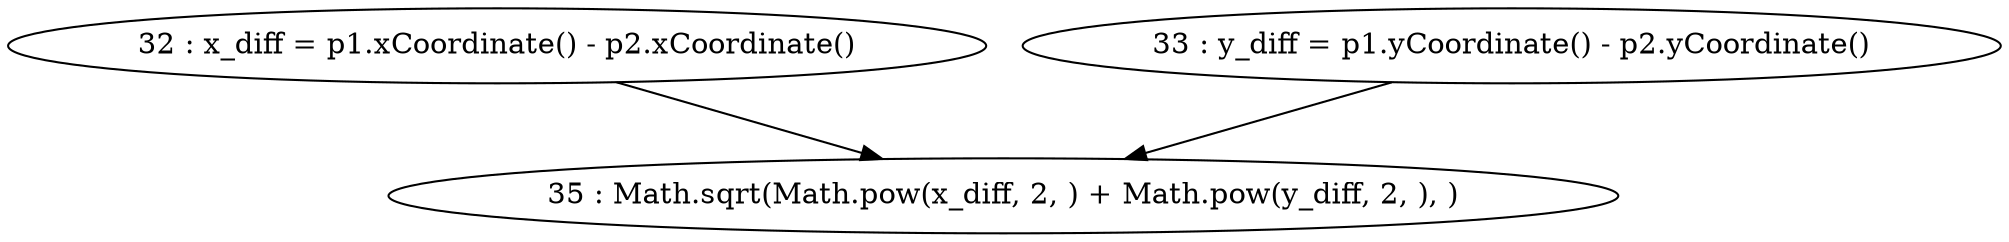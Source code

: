 digraph G {
"32 : x_diff = p1.xCoordinate() - p2.xCoordinate()"
"32 : x_diff = p1.xCoordinate() - p2.xCoordinate()" -> "35 : Math.sqrt(Math.pow(x_diff, 2, ) + Math.pow(y_diff, 2, ), )"
"33 : y_diff = p1.yCoordinate() - p2.yCoordinate()"
"33 : y_diff = p1.yCoordinate() - p2.yCoordinate()" -> "35 : Math.sqrt(Math.pow(x_diff, 2, ) + Math.pow(y_diff, 2, ), )"
"35 : Math.sqrt(Math.pow(x_diff, 2, ) + Math.pow(y_diff, 2, ), )"
}